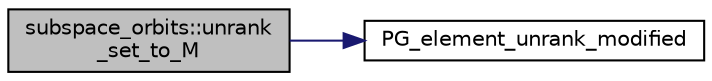 digraph "subspace_orbits::unrank_set_to_M"
{
  edge [fontname="Helvetica",fontsize="10",labelfontname="Helvetica",labelfontsize="10"];
  node [fontname="Helvetica",fontsize="10",shape=record];
  rankdir="LR";
  Node2275 [label="subspace_orbits::unrank\l_set_to_M",height=0.2,width=0.4,color="black", fillcolor="grey75", style="filled", fontcolor="black"];
  Node2275 -> Node2276 [color="midnightblue",fontsize="10",style="solid",fontname="Helvetica"];
  Node2276 [label="PG_element_unrank_modified",height=0.2,width=0.4,color="black", fillcolor="white", style="filled",URL="$d4/d67/geometry_8h.html#a83ae9b605d496f6a90345303f6efae64"];
}
